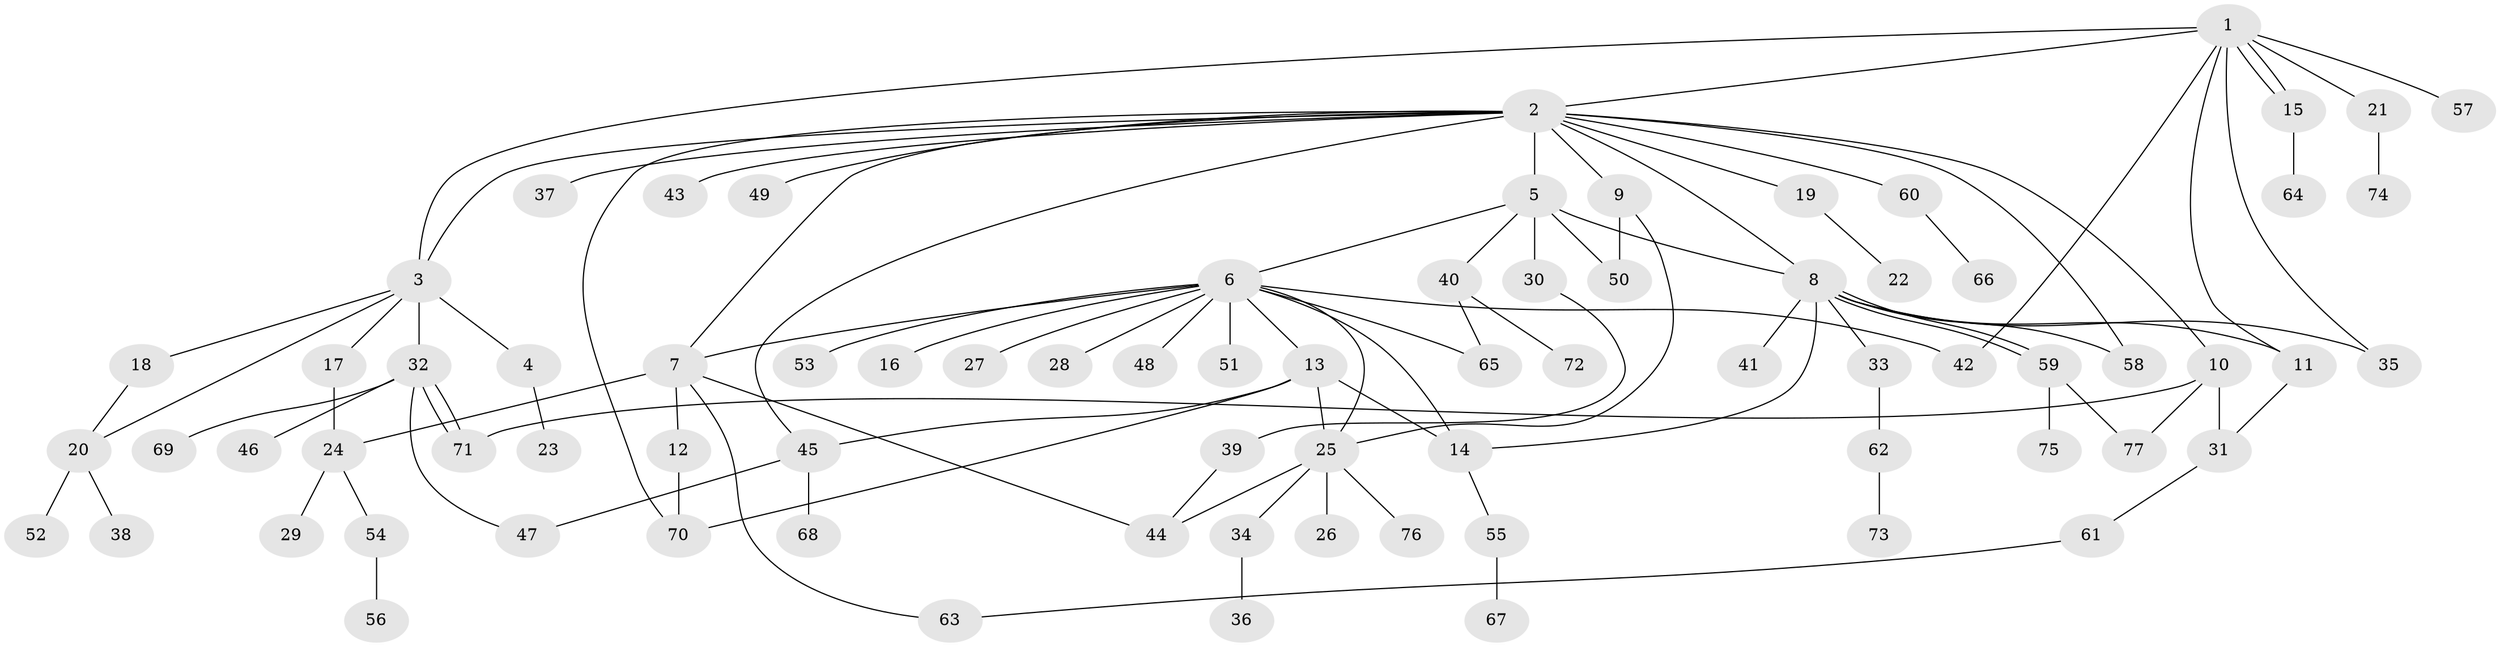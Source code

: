 // coarse degree distribution, {9: 0.0196078431372549, 18: 0.0196078431372549, 7: 0.0196078431372549, 1: 0.5098039215686274, 6: 0.0392156862745098, 11: 0.0196078431372549, 10: 0.0196078431372549, 3: 0.09803921568627451, 5: 0.0392156862745098, 2: 0.1568627450980392, 8: 0.0196078431372549, 4: 0.0392156862745098}
// Generated by graph-tools (version 1.1) at 2025/23/03/03/25 07:23:55]
// undirected, 77 vertices, 104 edges
graph export_dot {
graph [start="1"]
  node [color=gray90,style=filled];
  1;
  2;
  3;
  4;
  5;
  6;
  7;
  8;
  9;
  10;
  11;
  12;
  13;
  14;
  15;
  16;
  17;
  18;
  19;
  20;
  21;
  22;
  23;
  24;
  25;
  26;
  27;
  28;
  29;
  30;
  31;
  32;
  33;
  34;
  35;
  36;
  37;
  38;
  39;
  40;
  41;
  42;
  43;
  44;
  45;
  46;
  47;
  48;
  49;
  50;
  51;
  52;
  53;
  54;
  55;
  56;
  57;
  58;
  59;
  60;
  61;
  62;
  63;
  64;
  65;
  66;
  67;
  68;
  69;
  70;
  71;
  72;
  73;
  74;
  75;
  76;
  77;
  1 -- 2;
  1 -- 3;
  1 -- 11;
  1 -- 15;
  1 -- 15;
  1 -- 21;
  1 -- 35;
  1 -- 42;
  1 -- 57;
  2 -- 3;
  2 -- 5;
  2 -- 7;
  2 -- 8;
  2 -- 9;
  2 -- 10;
  2 -- 19;
  2 -- 37;
  2 -- 43;
  2 -- 45;
  2 -- 49;
  2 -- 58;
  2 -- 60;
  2 -- 70;
  3 -- 4;
  3 -- 17;
  3 -- 18;
  3 -- 20;
  3 -- 32;
  4 -- 23;
  5 -- 6;
  5 -- 8;
  5 -- 30;
  5 -- 40;
  5 -- 50;
  6 -- 7;
  6 -- 13;
  6 -- 14;
  6 -- 16;
  6 -- 25;
  6 -- 27;
  6 -- 28;
  6 -- 42;
  6 -- 48;
  6 -- 51;
  6 -- 53;
  6 -- 65;
  7 -- 12;
  7 -- 24;
  7 -- 44;
  7 -- 63;
  8 -- 11;
  8 -- 14;
  8 -- 33;
  8 -- 35;
  8 -- 41;
  8 -- 58;
  8 -- 59;
  8 -- 59;
  9 -- 25;
  9 -- 50;
  10 -- 31;
  10 -- 71;
  10 -- 77;
  11 -- 31;
  12 -- 70;
  13 -- 14;
  13 -- 25;
  13 -- 45;
  13 -- 70;
  14 -- 55;
  15 -- 64;
  17 -- 24;
  18 -- 20;
  19 -- 22;
  20 -- 38;
  20 -- 52;
  21 -- 74;
  24 -- 29;
  24 -- 54;
  25 -- 26;
  25 -- 34;
  25 -- 44;
  25 -- 76;
  30 -- 39;
  31 -- 61;
  32 -- 46;
  32 -- 47;
  32 -- 69;
  32 -- 71;
  32 -- 71;
  33 -- 62;
  34 -- 36;
  39 -- 44;
  40 -- 65;
  40 -- 72;
  45 -- 47;
  45 -- 68;
  54 -- 56;
  55 -- 67;
  59 -- 75;
  59 -- 77;
  60 -- 66;
  61 -- 63;
  62 -- 73;
}
